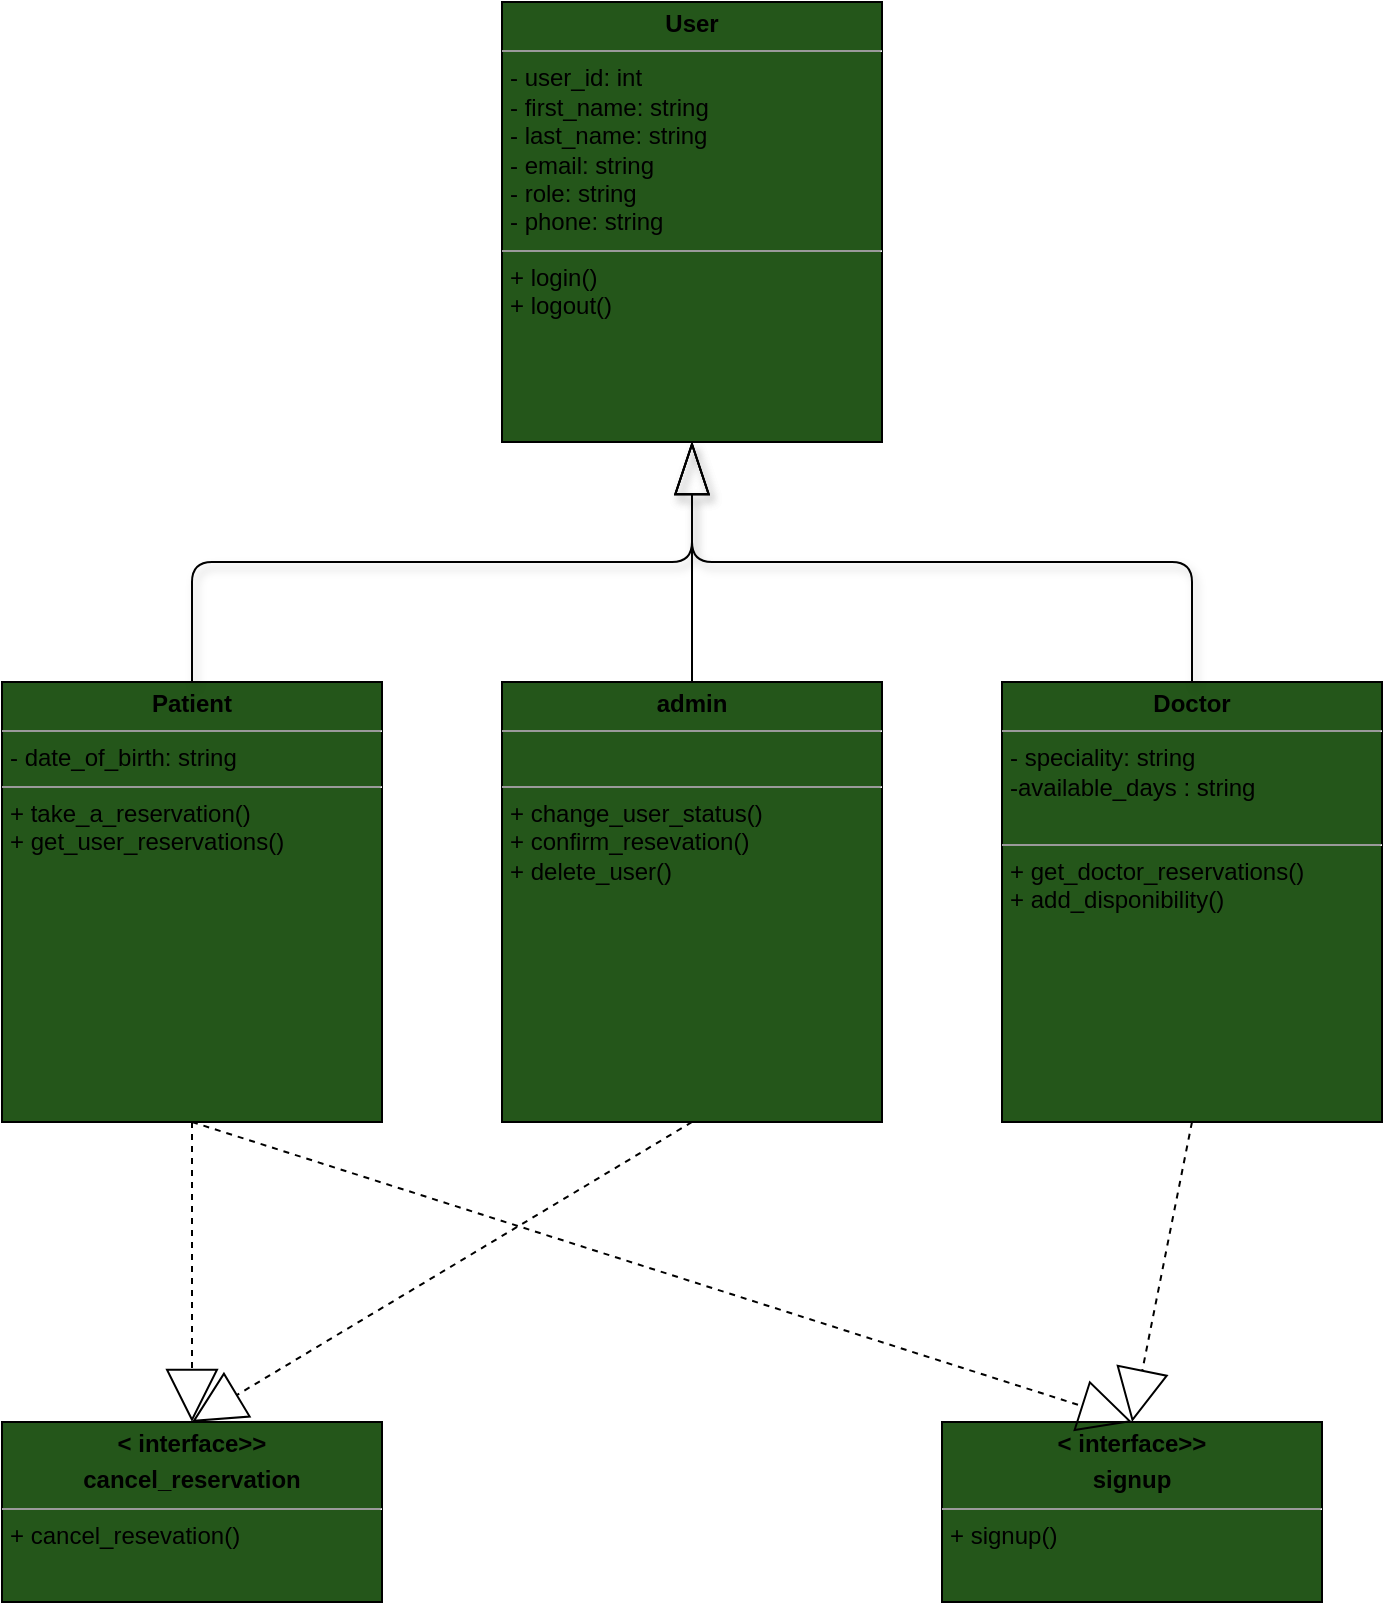<mxfile>
    <diagram id="1EEe-XngAbhHc2W-jPtY" name="Page-1">
        <mxGraphModel dx="990" dy="704" grid="1" gridSize="10" guides="1" tooltips="1" connect="1" arrows="1" fold="1" page="1" pageScale="1" pageWidth="850" pageHeight="1100" math="0" shadow="0">
            <root>
                <mxCell id="0"/>
                <mxCell id="1" parent="0"/>
                <mxCell id="7" value="&lt;p style=&quot;margin:0px;margin-top:4px;text-align:center;&quot;&gt;&lt;b&gt;User&lt;/b&gt;&lt;/p&gt;&lt;hr size=&quot;1&quot;&gt;&lt;p style=&quot;margin:0px;margin-left:4px;&quot;&gt;- user_id: int&lt;/p&gt;&lt;p style=&quot;margin:0px;margin-left:4px;&quot;&gt;- first_name: string&lt;br&gt;- last_name: string&lt;/p&gt;&lt;p style=&quot;margin:0px;margin-left:4px;&quot;&gt;- email: string&lt;/p&gt;&lt;p style=&quot;margin:0px;margin-left:4px;&quot;&gt;- role: string&lt;/p&gt;&lt;p style=&quot;margin: 0px 0px 0px 4px;&quot;&gt;- phone: string&lt;/p&gt;&lt;hr size=&quot;1&quot;&gt;&lt;p style=&quot;margin:0px;margin-left:4px;&quot;&gt;+ login()&lt;br&gt;+ logout()&lt;/p&gt;&lt;p style=&quot;margin:0px;margin-left:4px;&quot;&gt;&lt;br&gt;&lt;/p&gt;&lt;p style=&quot;margin:0px;margin-left:4px;&quot;&gt;&lt;br&gt;&lt;/p&gt;" style="verticalAlign=top;align=left;overflow=fill;fontSize=12;fontFamily=Helvetica;html=1;fillColor=#24561A;" vertex="1" parent="1">
                    <mxGeometry x="330" y="40" width="190" height="220" as="geometry"/>
                </mxCell>
                <mxCell id="8" value="&lt;p style=&quot;margin:0px;margin-top:4px;text-align:center;&quot;&gt;&lt;b&gt;Doctor&lt;/b&gt;&lt;/p&gt;&lt;hr size=&quot;1&quot;&gt;&lt;p style=&quot;margin:0px;margin-left:4px;&quot;&gt;&lt;span style=&quot;background-color: initial;&quot;&gt;- speciality: string&lt;/span&gt;&lt;/p&gt;&lt;p style=&quot;margin:0px;margin-left:4px;&quot;&gt;&lt;span style=&quot;background-color: initial;&quot;&gt;-available_days : string&lt;/span&gt;&lt;/p&gt;&lt;p style=&quot;margin:0px;margin-left:4px;&quot;&gt;&lt;br&gt;&lt;/p&gt;&lt;hr size=&quot;1&quot;&gt;&lt;p style=&quot;margin:0px;margin-left:4px;&quot;&gt;+ get_doctor_reservations()&lt;/p&gt;&lt;p style=&quot;margin:0px;margin-left:4px;&quot;&gt;+ add_disponibility()&lt;/p&gt;&lt;p style=&quot;margin:0px;margin-left:4px;&quot;&gt;&lt;br&gt;&lt;/p&gt;" style="verticalAlign=top;align=left;overflow=fill;fontSize=12;fontFamily=Helvetica;html=1;fillColor=#24561A;" vertex="1" parent="1">
                    <mxGeometry x="580" y="380" width="190" height="220" as="geometry"/>
                </mxCell>
                <mxCell id="9" value="&lt;p style=&quot;margin:0px;margin-top:4px;text-align:center;&quot;&gt;&lt;b&gt;Patient&lt;/b&gt;&lt;/p&gt;&lt;hr size=&quot;1&quot;&gt;&lt;p style=&quot;margin:0px;margin-left:4px;&quot;&gt;- date_of_birth: string&lt;/p&gt;&lt;hr size=&quot;1&quot;&gt;&lt;p style=&quot;margin:0px;margin-left:4px;&quot;&gt;+ take_a_reservation()&lt;/p&gt;&lt;p style=&quot;margin:0px;margin-left:4px;&quot;&gt;+ get_user_reservations()&lt;/p&gt;" style="verticalAlign=top;align=left;overflow=fill;fontSize=12;fontFamily=Helvetica;html=1;fillColor=#24561A;" vertex="1" parent="1">
                    <mxGeometry x="80" y="380" width="190" height="220" as="geometry"/>
                </mxCell>
                <mxCell id="10" value="&lt;p style=&quot;margin:0px;margin-top:4px;text-align:center;&quot;&gt;&lt;b&gt;admin&lt;/b&gt;&lt;/p&gt;&lt;hr size=&quot;1&quot;&gt;&lt;p style=&quot;margin:0px;margin-left:4px;&quot;&gt;&lt;br&gt;&lt;/p&gt;&lt;hr size=&quot;1&quot;&gt;&lt;p style=&quot;margin:0px;margin-left:4px;&quot;&gt;+ change_user_status()&lt;/p&gt;&lt;p style=&quot;margin:0px;margin-left:4px;&quot;&gt;+ confirm_resevation()&lt;/p&gt;&lt;p style=&quot;margin:0px;margin-left:4px;&quot;&gt;+ delete_user()&lt;/p&gt;" style="verticalAlign=top;align=left;overflow=fill;fontSize=12;fontFamily=Helvetica;html=1;fillColor=#24561A;" vertex="1" parent="1">
                    <mxGeometry x="330" y="380" width="190" height="220" as="geometry"/>
                </mxCell>
                <mxCell id="11" value="&lt;p style=&quot;margin:0px;margin-top:4px;text-align:center;&quot;&gt;&lt;b&gt;&amp;lt; interface&amp;gt;&amp;gt;&lt;/b&gt;&lt;/p&gt;&lt;p style=&quot;margin:0px;margin-top:4px;text-align:center;&quot;&gt;&lt;b&gt;cancel_reservation&lt;/b&gt;&lt;/p&gt;&lt;hr size=&quot;1&quot;&gt;&lt;p style=&quot;margin:0px;margin-left:4px;&quot;&gt;&lt;span style=&quot;background-color: initial;&quot;&gt;+ cancel_resevation()&lt;/span&gt;&lt;br&gt;&lt;/p&gt;&lt;p style=&quot;margin:0px;margin-left:4px;&quot;&gt;&lt;br&gt;&lt;/p&gt;" style="verticalAlign=top;align=left;overflow=fill;fontSize=12;fontFamily=Helvetica;html=1;fillColor=#24561A;" vertex="1" parent="1">
                    <mxGeometry x="80" y="750" width="190" height="90" as="geometry"/>
                </mxCell>
                <mxCell id="12" value="&lt;p style=&quot;margin:0px;margin-top:4px;text-align:center;&quot;&gt;&lt;b&gt;&amp;lt; interface&amp;gt;&amp;gt;&lt;/b&gt;&lt;/p&gt;&lt;p style=&quot;margin:0px;margin-top:4px;text-align:center;&quot;&gt;&lt;b&gt;signup&lt;/b&gt;&lt;/p&gt;&lt;hr size=&quot;1&quot;&gt;&lt;p style=&quot;margin:0px;margin-left:4px;&quot;&gt;&lt;span style=&quot;background-color: initial;&quot;&gt;+ signup()&lt;/span&gt;&lt;br&gt;&lt;/p&gt;&lt;p style=&quot;margin:0px;margin-left:4px;&quot;&gt;&lt;br&gt;&lt;/p&gt;" style="verticalAlign=top;align=left;overflow=fill;fontSize=12;fontFamily=Helvetica;html=1;fillColor=#24561A;" vertex="1" parent="1">
                    <mxGeometry x="550" y="750" width="190" height="90" as="geometry"/>
                </mxCell>
                <mxCell id="13" value="" style="endArrow=block;endFill=0;endSize=24;html=1;dashed=1;exitX=0.5;exitY=1;exitDx=0;exitDy=0;entryX=0.5;entryY=0;entryDx=0;entryDy=0;" edge="1" parent="1" source="10" target="11">
                    <mxGeometry width="160" relative="1" as="geometry">
                        <mxPoint x="350" y="640" as="sourcePoint"/>
                        <mxPoint x="510" y="640" as="targetPoint"/>
                    </mxGeometry>
                </mxCell>
                <mxCell id="14" value="" style="endArrow=block;endFill=0;endSize=24;html=1;dashed=1;entryX=0.5;entryY=0;entryDx=0;entryDy=0;exitX=0.5;exitY=1;exitDx=0;exitDy=0;" edge="1" parent="1" source="9" target="11">
                    <mxGeometry width="160" relative="1" as="geometry">
                        <mxPoint x="180" y="600" as="sourcePoint"/>
                        <mxPoint x="535" y="690" as="targetPoint"/>
                    </mxGeometry>
                </mxCell>
                <mxCell id="15" value="" style="endArrow=block;endFill=0;endSize=24;html=1;dashed=1;exitX=0.5;exitY=1;exitDx=0;exitDy=0;entryX=0.5;entryY=0;entryDx=0;entryDy=0;" edge="1" parent="1" source="8" target="12">
                    <mxGeometry width="160" relative="1" as="geometry">
                        <mxPoint x="455" y="600" as="sourcePoint"/>
                        <mxPoint x="315" y="730" as="targetPoint"/>
                    </mxGeometry>
                </mxCell>
                <mxCell id="17" value="" style="endArrow=block;endFill=0;endSize=24;html=1;dashed=1;exitX=0.5;exitY=1;exitDx=0;exitDy=0;entryX=0.5;entryY=0;entryDx=0;entryDy=0;" edge="1" parent="1" source="9" target="12">
                    <mxGeometry width="160" relative="1" as="geometry">
                        <mxPoint x="715" y="600" as="sourcePoint"/>
                        <mxPoint x="655" y="740" as="targetPoint"/>
                    </mxGeometry>
                </mxCell>
                <mxCell id="18" value="" style="endArrow=blockThin;endFill=0;endSize=24;html=1;exitX=0.5;exitY=0;exitDx=0;exitDy=0;entryX=0.5;entryY=1;entryDx=0;entryDy=0;edgeStyle=orthogonalEdgeStyle;" edge="1" parent="1" source="10" target="7">
                    <mxGeometry width="160" relative="1" as="geometry">
                        <mxPoint x="730.0" y="210" as="sourcePoint"/>
                        <mxPoint x="460" y="350" as="targetPoint"/>
                    </mxGeometry>
                </mxCell>
                <mxCell id="20" value="" style="endArrow=blockThin;endFill=0;endSize=24;html=1;exitX=0.5;exitY=0;exitDx=0;exitDy=0;entryX=0.5;entryY=1;entryDx=0;entryDy=0;edgeStyle=orthogonalEdgeStyle;shadow=1;" edge="1" parent="1" source="8" target="7">
                    <mxGeometry width="160" relative="1" as="geometry">
                        <mxPoint x="625" y="370" as="sourcePoint"/>
                        <mxPoint x="625" y="260.0" as="targetPoint"/>
                        <Array as="points">
                            <mxPoint x="675" y="320"/>
                            <mxPoint x="425" y="320"/>
                        </Array>
                    </mxGeometry>
                </mxCell>
                <mxCell id="21" value="" style="endArrow=blockThin;endFill=0;endSize=24;html=1;exitX=0.5;exitY=0;exitDx=0;exitDy=0;entryX=0.5;entryY=1;entryDx=0;entryDy=0;edgeStyle=orthogonalEdgeStyle;shadow=1;" edge="1" parent="1" source="9" target="7">
                    <mxGeometry width="160" relative="1" as="geometry">
                        <mxPoint x="715" y="380" as="sourcePoint"/>
                        <mxPoint x="425" y="270.0" as="targetPoint"/>
                        <Array as="points">
                            <mxPoint x="175" y="320"/>
                            <mxPoint x="425" y="320"/>
                        </Array>
                    </mxGeometry>
                </mxCell>
            </root>
        </mxGraphModel>
    </diagram>
</mxfile>